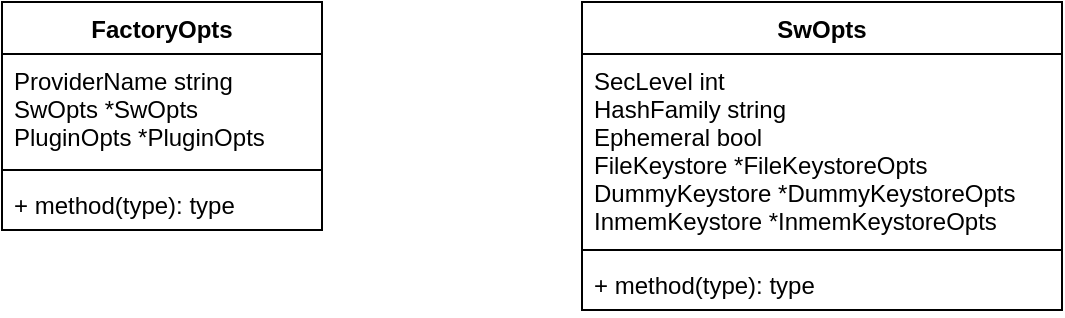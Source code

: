 <mxfile version="13.8.1" type="github">
  <diagram id="P-viX5Zmih55GboETz_U" name="Page-1">
    <mxGraphModel dx="770" dy="384" grid="1" gridSize="10" guides="1" tooltips="1" connect="1" arrows="1" fold="1" page="1" pageScale="1" pageWidth="850" pageHeight="1100" math="0" shadow="0">
      <root>
        <mxCell id="0" />
        <mxCell id="1" parent="0" />
        <mxCell id="oy_jQ6-Jw-z5pdp82pIH-1" value="FactoryOpts" style="swimlane;fontStyle=1;align=center;verticalAlign=top;childLayout=stackLayout;horizontal=1;startSize=26;horizontalStack=0;resizeParent=1;resizeParentMax=0;resizeLast=0;collapsible=1;marginBottom=0;" vertex="1" parent="1">
          <mxGeometry x="90" y="160" width="160" height="114" as="geometry" />
        </mxCell>
        <mxCell id="oy_jQ6-Jw-z5pdp82pIH-2" value="ProviderName string &#xa;SwOpts       *SwOpts&#xa;PluginOpts   *PluginOpts" style="text;strokeColor=none;fillColor=none;align=left;verticalAlign=top;spacingLeft=4;spacingRight=4;overflow=hidden;rotatable=0;points=[[0,0.5],[1,0.5]];portConstraint=eastwest;" vertex="1" parent="oy_jQ6-Jw-z5pdp82pIH-1">
          <mxGeometry y="26" width="160" height="54" as="geometry" />
        </mxCell>
        <mxCell id="oy_jQ6-Jw-z5pdp82pIH-3" value="" style="line;strokeWidth=1;fillColor=none;align=left;verticalAlign=middle;spacingTop=-1;spacingLeft=3;spacingRight=3;rotatable=0;labelPosition=right;points=[];portConstraint=eastwest;" vertex="1" parent="oy_jQ6-Jw-z5pdp82pIH-1">
          <mxGeometry y="80" width="160" height="8" as="geometry" />
        </mxCell>
        <mxCell id="oy_jQ6-Jw-z5pdp82pIH-4" value="+ method(type): type" style="text;strokeColor=none;fillColor=none;align=left;verticalAlign=top;spacingLeft=4;spacingRight=4;overflow=hidden;rotatable=0;points=[[0,0.5],[1,0.5]];portConstraint=eastwest;" vertex="1" parent="oy_jQ6-Jw-z5pdp82pIH-1">
          <mxGeometry y="88" width="160" height="26" as="geometry" />
        </mxCell>
        <mxCell id="oy_jQ6-Jw-z5pdp82pIH-6" value="SwOpts" style="swimlane;fontStyle=1;align=center;verticalAlign=top;childLayout=stackLayout;horizontal=1;startSize=26;horizontalStack=0;resizeParent=1;resizeParentMax=0;resizeLast=0;collapsible=1;marginBottom=0;" vertex="1" parent="1">
          <mxGeometry x="380" y="160" width="240" height="154" as="geometry" />
        </mxCell>
        <mxCell id="oy_jQ6-Jw-z5pdp82pIH-7" value="    SecLevel   int&#xa;    HashFamily string &#xa;    Ephemeral     bool &#xa;    FileKeystore  *FileKeystoreOpts &#xa;    DummyKeystore *DummyKeystoreOpts &#xa;    InmemKeystore *InmemKeystoreOpts " style="text;strokeColor=none;fillColor=none;align=left;verticalAlign=top;spacingLeft=4;spacingRight=4;overflow=hidden;rotatable=0;points=[[0,0.5],[1,0.5]];portConstraint=eastwest;" vertex="1" parent="oy_jQ6-Jw-z5pdp82pIH-6">
          <mxGeometry y="26" width="240" height="94" as="geometry" />
        </mxCell>
        <mxCell id="oy_jQ6-Jw-z5pdp82pIH-8" value="" style="line;strokeWidth=1;fillColor=none;align=left;verticalAlign=middle;spacingTop=-1;spacingLeft=3;spacingRight=3;rotatable=0;labelPosition=right;points=[];portConstraint=eastwest;" vertex="1" parent="oy_jQ6-Jw-z5pdp82pIH-6">
          <mxGeometry y="120" width="240" height="8" as="geometry" />
        </mxCell>
        <mxCell id="oy_jQ6-Jw-z5pdp82pIH-9" value="+ method(type): type" style="text;strokeColor=none;fillColor=none;align=left;verticalAlign=top;spacingLeft=4;spacingRight=4;overflow=hidden;rotatable=0;points=[[0,0.5],[1,0.5]];portConstraint=eastwest;" vertex="1" parent="oy_jQ6-Jw-z5pdp82pIH-6">
          <mxGeometry y="128" width="240" height="26" as="geometry" />
        </mxCell>
      </root>
    </mxGraphModel>
  </diagram>
</mxfile>

